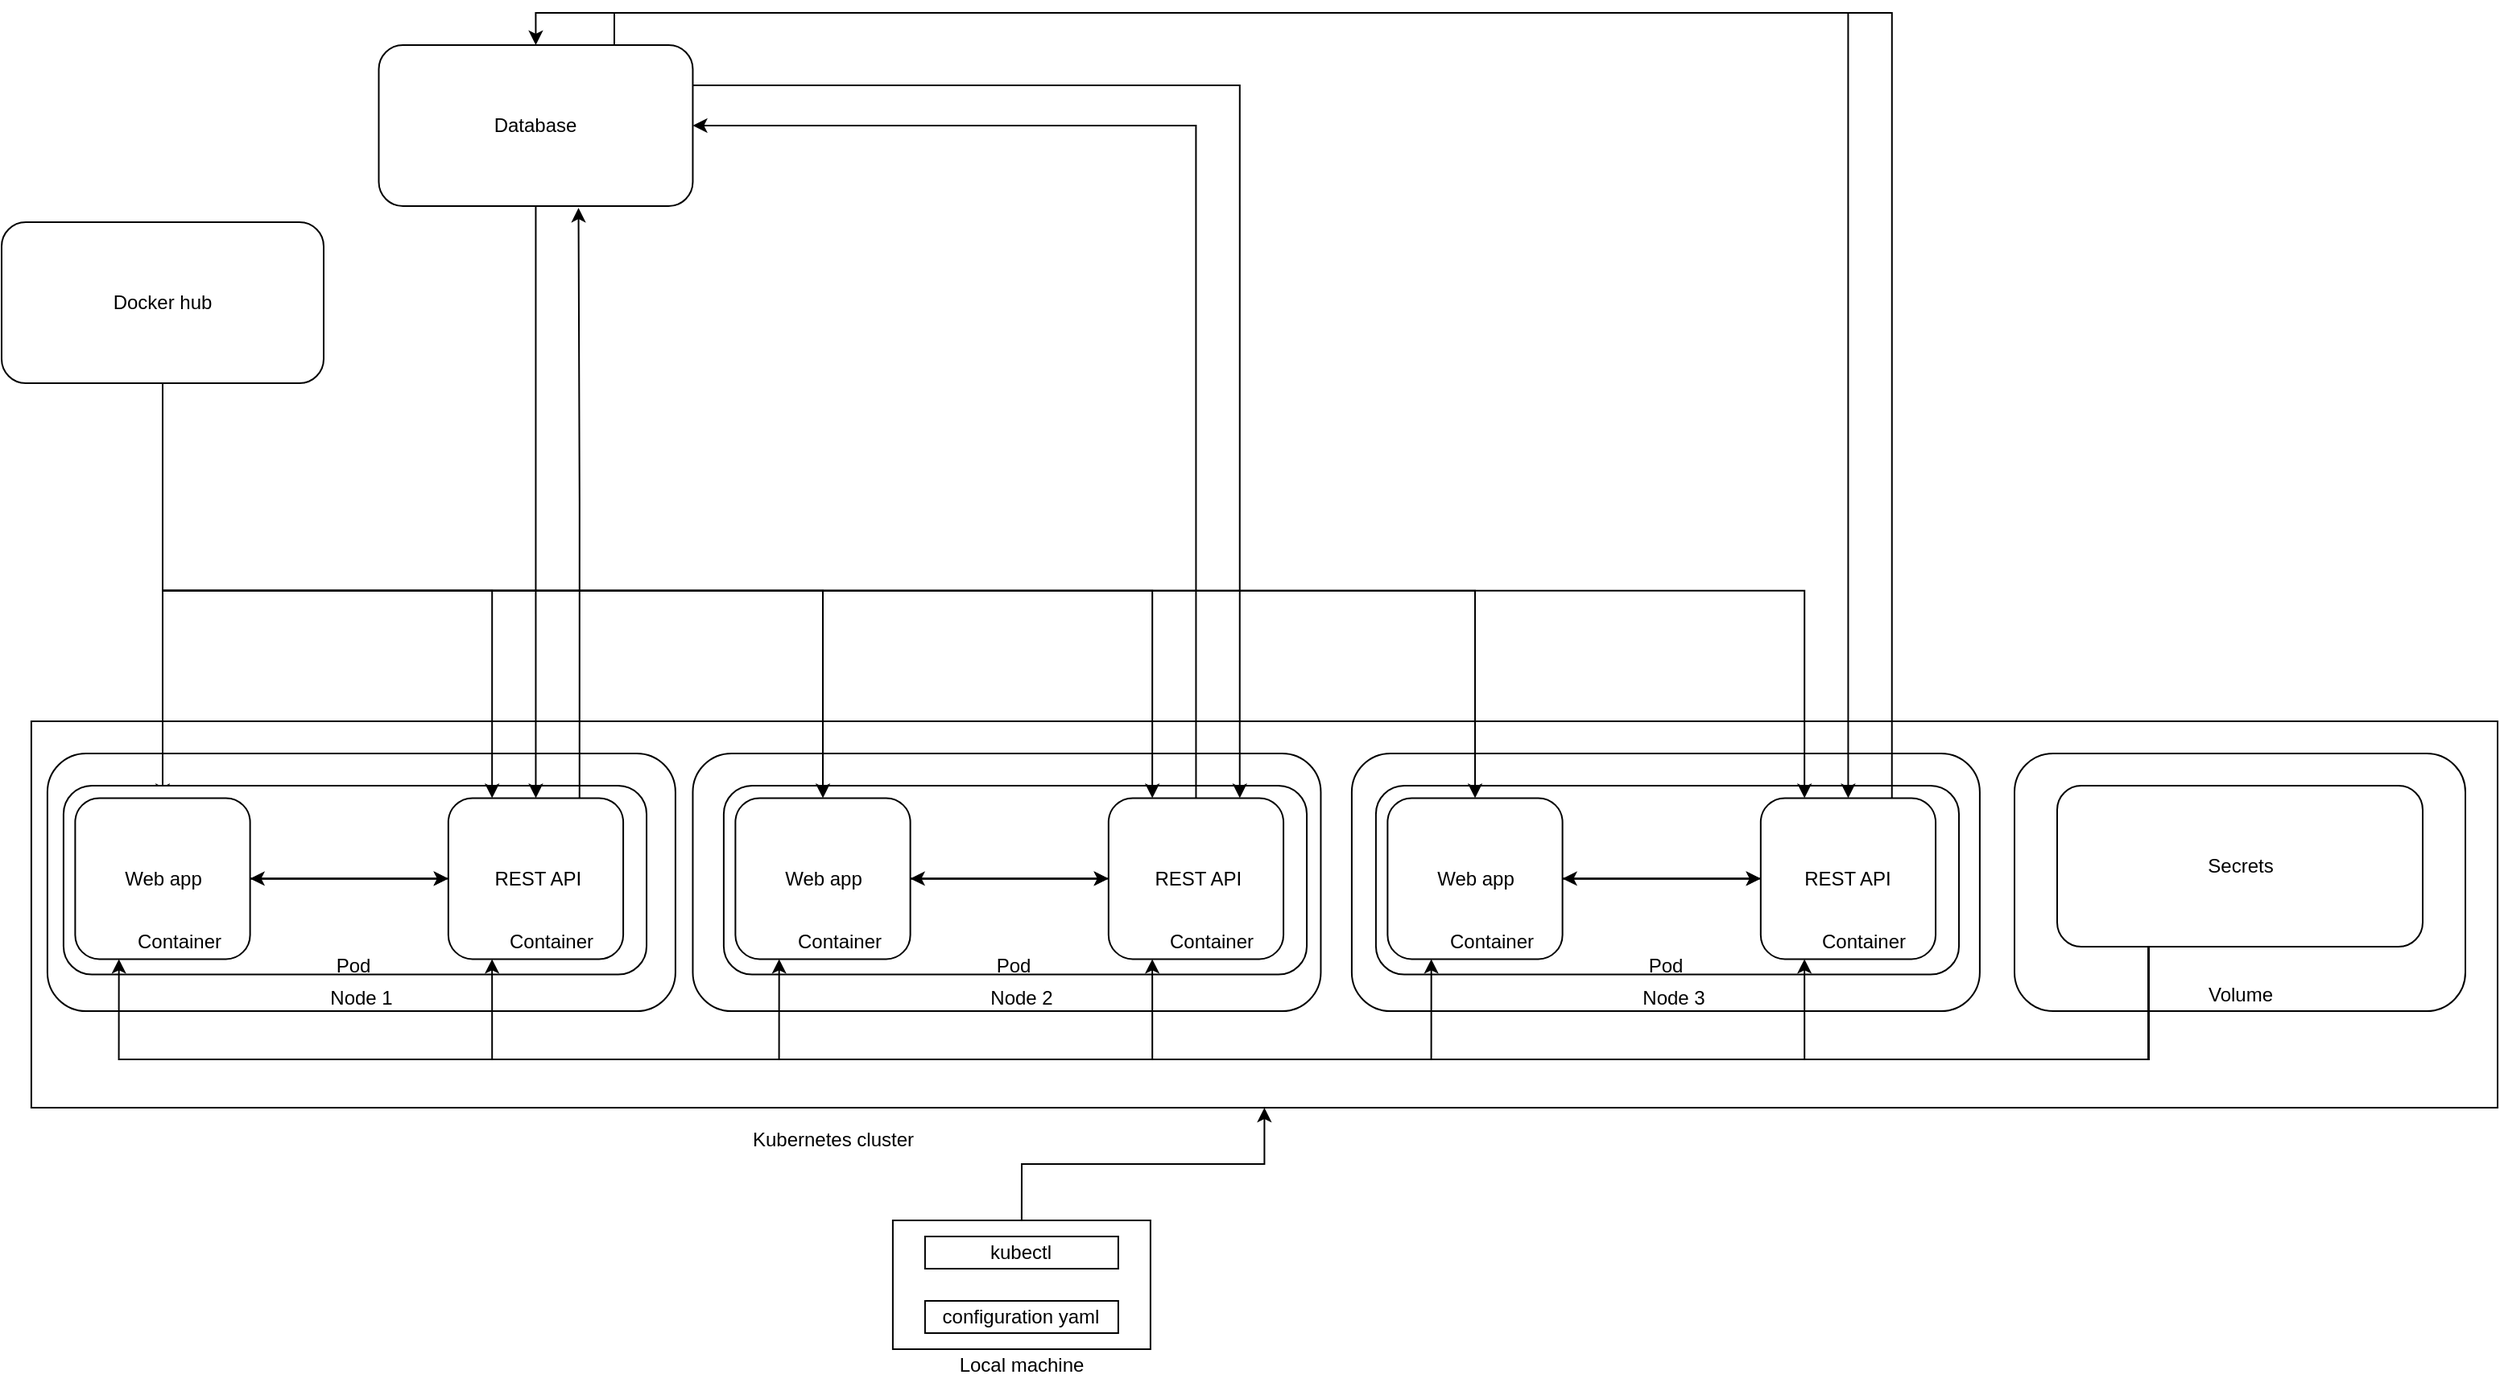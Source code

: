 <mxfile version="15.8.3" type="device"><diagram id="GPet4FI07J-QTirVetah" name="Page-1"><mxGraphModel dx="1558" dy="2132" grid="1" gridSize="10" guides="1" tooltips="1" connect="1" arrows="1" fold="1" page="1" pageScale="1" pageWidth="850" pageHeight="1100" math="0" shadow="0"><root><mxCell id="0"/><mxCell id="1" parent="0"/><mxCell id="NECqRIeSrZED96jREtmw-5" value="" style="group" vertex="1" connectable="0" parent="1"><mxGeometry x="793.45" y="900" width="160" height="100" as="geometry"/></mxCell><mxCell id="NECqRIeSrZED96jREtmw-1" value="" style="rounded=0;whiteSpace=wrap;html=1;" vertex="1" parent="NECqRIeSrZED96jREtmw-5"><mxGeometry width="160" height="80" as="geometry"/></mxCell><mxCell id="NECqRIeSrZED96jREtmw-2" value="kubectl" style="rounded=0;whiteSpace=wrap;html=1;" vertex="1" parent="NECqRIeSrZED96jREtmw-5"><mxGeometry x="20" y="10" width="120" height="20" as="geometry"/></mxCell><mxCell id="NECqRIeSrZED96jREtmw-3" value="configuration yaml" style="rounded=0;whiteSpace=wrap;html=1;" vertex="1" parent="NECqRIeSrZED96jREtmw-5"><mxGeometry x="20" y="50" width="120" height="20" as="geometry"/></mxCell><mxCell id="NECqRIeSrZED96jREtmw-4" value="Local machine" style="text;html=1;align=center;verticalAlign=middle;resizable=0;points=[];autosize=1;strokeColor=none;fillColor=none;" vertex="1" parent="NECqRIeSrZED96jREtmw-5"><mxGeometry x="35" y="80" width="90" height="20" as="geometry"/></mxCell><mxCell id="NECqRIeSrZED96jREtmw-111" style="edgeStyle=orthogonalEdgeStyle;rounded=0;orthogonalLoop=1;jettySize=auto;html=1;exitX=0.5;exitY=1;exitDx=0;exitDy=0;" edge="1" parent="1" source="NECqRIeSrZED96jREtmw-7"><mxGeometry relative="1" as="geometry"><mxPoint x="1024.706" y="830" as="targetPoint"/></mxGeometry></mxCell><mxCell id="NECqRIeSrZED96jREtmw-7" value="" style="rounded=0;whiteSpace=wrap;html=1;" vertex="1" parent="1"><mxGeometry x="258.45" y="590" width="1531.55" height="240" as="geometry"/></mxCell><mxCell id="NECqRIeSrZED96jREtmw-9" value="" style="rounded=1;whiteSpace=wrap;html=1;" vertex="1" parent="1"><mxGeometry x="268.45" y="610" width="390" height="160" as="geometry"/></mxCell><mxCell id="NECqRIeSrZED96jREtmw-14" value="Database" style="rounded=1;whiteSpace=wrap;html=1;" vertex="1" parent="1"><mxGeometry x="474.23" y="170" width="195" height="100" as="geometry"/></mxCell><mxCell id="NECqRIeSrZED96jREtmw-41" style="edgeStyle=orthogonalEdgeStyle;rounded=0;orthogonalLoop=1;jettySize=auto;html=1;exitX=0.5;exitY=1;exitDx=0;exitDy=0;" edge="1" parent="1" source="NECqRIeSrZED96jREtmw-23" target="NECqRIeSrZED96jREtmw-17"><mxGeometry relative="1" as="geometry"/></mxCell><mxCell id="NECqRIeSrZED96jREtmw-23" value="Docker hub" style="rounded=1;whiteSpace=wrap;html=1;" vertex="1" parent="1"><mxGeometry x="240" y="280" width="200" height="100" as="geometry"/></mxCell><mxCell id="NECqRIeSrZED96jREtmw-49" style="edgeStyle=orthogonalEdgeStyle;rounded=0;orthogonalLoop=1;jettySize=auto;html=1;exitX=0.5;exitY=0;exitDx=0;exitDy=0;" edge="1" parent="1" source="NECqRIeSrZED96jREtmw-1" target="NECqRIeSrZED96jREtmw-7"><mxGeometry relative="1" as="geometry"/></mxCell><mxCell id="NECqRIeSrZED96jREtmw-50" value="" style="group" vertex="1" connectable="0" parent="1"><mxGeometry x="278.45" y="630" width="420" height="200" as="geometry"/></mxCell><mxCell id="NECqRIeSrZED96jREtmw-38" value="" style="rounded=1;whiteSpace=wrap;html=1;" vertex="1" parent="NECqRIeSrZED96jREtmw-50"><mxGeometry width="362.069" height="117.308" as="geometry"/></mxCell><mxCell id="NECqRIeSrZED96jREtmw-17" value="Web app" style="rounded=1;whiteSpace=wrap;html=1;" vertex="1" parent="NECqRIeSrZED96jREtmw-50"><mxGeometry x="7.241" y="7.692" width="108.621" height="100" as="geometry"/></mxCell><mxCell id="NECqRIeSrZED96jREtmw-21" value="&lt;div&gt;Pod&lt;/div&gt;" style="text;html=1;align=center;verticalAlign=middle;resizable=0;points=[];autosize=1;strokeColor=none;fillColor=none;" vertex="1" parent="NECqRIeSrZED96jREtmw-50"><mxGeometry x="159.31" y="101.923" width="40" height="20" as="geometry"/></mxCell><mxCell id="NECqRIeSrZED96jREtmw-26" value="&amp;nbsp;REST API" style="rounded=1;whiteSpace=wrap;html=1;" vertex="1" parent="NECqRIeSrZED96jREtmw-50"><mxGeometry x="238.966" y="7.692" width="108.621" height="100" as="geometry"/></mxCell><mxCell id="NECqRIeSrZED96jREtmw-30" value="Container" style="text;html=1;align=center;verticalAlign=middle;resizable=0;points=[];autosize=1;strokeColor=none;fillColor=none;" vertex="1" parent="NECqRIeSrZED96jREtmw-50"><mxGeometry x="36.207" y="86.538" width="70" height="20" as="geometry"/></mxCell><mxCell id="NECqRIeSrZED96jREtmw-34" value="Container" style="text;html=1;align=center;verticalAlign=middle;resizable=0;points=[];autosize=1;strokeColor=none;fillColor=none;" vertex="1" parent="NECqRIeSrZED96jREtmw-50"><mxGeometry x="267.931" y="86.538" width="70" height="20" as="geometry"/></mxCell><mxCell id="NECqRIeSrZED96jREtmw-35" style="edgeStyle=orthogonalEdgeStyle;rounded=0;orthogonalLoop=1;jettySize=auto;html=1;exitX=1;exitY=0.5;exitDx=0;exitDy=0;entryX=0;entryY=0.5;entryDx=0;entryDy=0;" edge="1" parent="NECqRIeSrZED96jREtmw-50" source="NECqRIeSrZED96jREtmw-17" target="NECqRIeSrZED96jREtmw-26"><mxGeometry relative="1" as="geometry"/></mxCell><mxCell id="NECqRIeSrZED96jREtmw-39" style="edgeStyle=orthogonalEdgeStyle;rounded=0;orthogonalLoop=1;jettySize=auto;html=1;exitX=0;exitY=0.5;exitDx=0;exitDy=0;entryX=1;entryY=0.5;entryDx=0;entryDy=0;" edge="1" parent="NECqRIeSrZED96jREtmw-50" source="NECqRIeSrZED96jREtmw-26" target="NECqRIeSrZED96jREtmw-17"><mxGeometry relative="1" as="geometry"/></mxCell><mxCell id="NECqRIeSrZED96jREtmw-40" style="edgeStyle=orthogonalEdgeStyle;rounded=0;orthogonalLoop=1;jettySize=auto;html=1;exitX=1;exitY=0.5;exitDx=0;exitDy=0;entryX=0;entryY=0.5;entryDx=0;entryDy=0;" edge="1" parent="NECqRIeSrZED96jREtmw-50" source="NECqRIeSrZED96jREtmw-17" target="NECqRIeSrZED96jREtmw-26"><mxGeometry relative="1" as="geometry"/></mxCell><mxCell id="NECqRIeSrZED96jREtmw-18" value="&lt;div&gt;Node 1&lt;/div&gt;" style="text;html=1;align=center;verticalAlign=middle;resizable=0;points=[];autosize=1;strokeColor=none;fillColor=none;" vertex="1" parent="NECqRIeSrZED96jREtmw-50"><mxGeometry x="159.31" y="121.92" width="50" height="20" as="geometry"/></mxCell><mxCell id="NECqRIeSrZED96jREtmw-63" value="" style="rounded=1;whiteSpace=wrap;html=1;" vertex="1" parent="1"><mxGeometry x="669.23" y="610" width="390" height="160" as="geometry"/></mxCell><mxCell id="NECqRIeSrZED96jREtmw-65" value="" style="group" vertex="1" connectable="0" parent="1"><mxGeometry x="688.45" y="630" width="420" height="214.615" as="geometry"/></mxCell><mxCell id="NECqRIeSrZED96jREtmw-67" value="" style="rounded=1;whiteSpace=wrap;html=1;" vertex="1" parent="NECqRIeSrZED96jREtmw-65"><mxGeometry width="362.069" height="117.308" as="geometry"/></mxCell><mxCell id="NECqRIeSrZED96jREtmw-68" value="Web app" style="rounded=1;whiteSpace=wrap;html=1;" vertex="1" parent="NECqRIeSrZED96jREtmw-65"><mxGeometry x="7.241" y="7.692" width="108.621" height="100" as="geometry"/></mxCell><mxCell id="NECqRIeSrZED96jREtmw-69" value="&lt;div&gt;Pod&lt;/div&gt;" style="text;html=1;align=center;verticalAlign=middle;resizable=0;points=[];autosize=1;strokeColor=none;fillColor=none;" vertex="1" parent="NECqRIeSrZED96jREtmw-65"><mxGeometry x="159.31" y="101.923" width="40" height="20" as="geometry"/></mxCell><mxCell id="NECqRIeSrZED96jREtmw-70" value="&amp;nbsp;REST API" style="rounded=1;whiteSpace=wrap;html=1;" vertex="1" parent="NECqRIeSrZED96jREtmw-65"><mxGeometry x="238.966" y="7.692" width="108.621" height="100" as="geometry"/></mxCell><mxCell id="NECqRIeSrZED96jREtmw-71" value="Container" style="text;html=1;align=center;verticalAlign=middle;resizable=0;points=[];autosize=1;strokeColor=none;fillColor=none;" vertex="1" parent="NECqRIeSrZED96jREtmw-65"><mxGeometry x="36.207" y="86.538" width="70" height="20" as="geometry"/></mxCell><mxCell id="NECqRIeSrZED96jREtmw-72" value="Container" style="text;html=1;align=center;verticalAlign=middle;resizable=0;points=[];autosize=1;strokeColor=none;fillColor=none;" vertex="1" parent="NECqRIeSrZED96jREtmw-65"><mxGeometry x="267.931" y="86.538" width="70" height="20" as="geometry"/></mxCell><mxCell id="NECqRIeSrZED96jREtmw-73" style="edgeStyle=orthogonalEdgeStyle;rounded=0;orthogonalLoop=1;jettySize=auto;html=1;exitX=1;exitY=0.5;exitDx=0;exitDy=0;entryX=0;entryY=0.5;entryDx=0;entryDy=0;" edge="1" parent="NECqRIeSrZED96jREtmw-65" source="NECqRIeSrZED96jREtmw-68" target="NECqRIeSrZED96jREtmw-70"><mxGeometry relative="1" as="geometry"/></mxCell><mxCell id="NECqRIeSrZED96jREtmw-74" style="edgeStyle=orthogonalEdgeStyle;rounded=0;orthogonalLoop=1;jettySize=auto;html=1;exitX=0;exitY=0.5;exitDx=0;exitDy=0;entryX=1;entryY=0.5;entryDx=0;entryDy=0;" edge="1" parent="NECqRIeSrZED96jREtmw-65" source="NECqRIeSrZED96jREtmw-70" target="NECqRIeSrZED96jREtmw-68"><mxGeometry relative="1" as="geometry"/></mxCell><mxCell id="NECqRIeSrZED96jREtmw-75" style="edgeStyle=orthogonalEdgeStyle;rounded=0;orthogonalLoop=1;jettySize=auto;html=1;exitX=1;exitY=0.5;exitDx=0;exitDy=0;entryX=0;entryY=0.5;entryDx=0;entryDy=0;" edge="1" parent="NECqRIeSrZED96jREtmw-65" source="NECqRIeSrZED96jREtmw-68" target="NECqRIeSrZED96jREtmw-70"><mxGeometry relative="1" as="geometry"/></mxCell><mxCell id="NECqRIeSrZED96jREtmw-76" value="&lt;div&gt;Node 2&lt;br&gt;&lt;/div&gt;" style="text;html=1;align=center;verticalAlign=middle;resizable=0;points=[];autosize=1;strokeColor=none;fillColor=none;" vertex="1" parent="NECqRIeSrZED96jREtmw-65"><mxGeometry x="159.31" y="121.92" width="50" height="20" as="geometry"/></mxCell><mxCell id="NECqRIeSrZED96jREtmw-79" style="edgeStyle=orthogonalEdgeStyle;rounded=0;orthogonalLoop=1;jettySize=auto;html=1;exitX=0.5;exitY=1;exitDx=0;exitDy=0;entryX=0.25;entryY=0;entryDx=0;entryDy=0;" edge="1" parent="1" source="NECqRIeSrZED96jREtmw-23" target="NECqRIeSrZED96jREtmw-26"><mxGeometry relative="1" as="geometry"/></mxCell><mxCell id="NECqRIeSrZED96jREtmw-80" style="edgeStyle=orthogonalEdgeStyle;rounded=0;orthogonalLoop=1;jettySize=auto;html=1;exitX=0.5;exitY=1;exitDx=0;exitDy=0;entryX=0.5;entryY=0;entryDx=0;entryDy=0;" edge="1" parent="1" source="NECqRIeSrZED96jREtmw-23" target="NECqRIeSrZED96jREtmw-68"><mxGeometry relative="1" as="geometry"/></mxCell><mxCell id="NECqRIeSrZED96jREtmw-85" style="edgeStyle=orthogonalEdgeStyle;rounded=0;orthogonalLoop=1;jettySize=auto;html=1;exitX=0.5;exitY=0;exitDx=0;exitDy=0;entryX=1;entryY=0.5;entryDx=0;entryDy=0;" edge="1" parent="1" source="NECqRIeSrZED96jREtmw-70" target="NECqRIeSrZED96jREtmw-14"><mxGeometry relative="1" as="geometry"/></mxCell><mxCell id="NECqRIeSrZED96jREtmw-87" style="edgeStyle=orthogonalEdgeStyle;rounded=0;orthogonalLoop=1;jettySize=auto;html=1;exitX=0.5;exitY=1;exitDx=0;exitDy=0;entryX=0.25;entryY=0;entryDx=0;entryDy=0;" edge="1" parent="1" source="NECqRIeSrZED96jREtmw-23" target="NECqRIeSrZED96jREtmw-70"><mxGeometry relative="1" as="geometry"/></mxCell><mxCell id="NECqRIeSrZED96jREtmw-88" style="edgeStyle=orthogonalEdgeStyle;rounded=0;orthogonalLoop=1;jettySize=auto;html=1;exitX=0.5;exitY=1;exitDx=0;exitDy=0;entryX=0.5;entryY=0;entryDx=0;entryDy=0;" edge="1" parent="1" source="NECqRIeSrZED96jREtmw-14" target="NECqRIeSrZED96jREtmw-26"><mxGeometry relative="1" as="geometry"/></mxCell><mxCell id="NECqRIeSrZED96jREtmw-89" style="edgeStyle=orthogonalEdgeStyle;rounded=0;orthogonalLoop=1;jettySize=auto;html=1;exitX=0.75;exitY=0;exitDx=0;exitDy=0;entryX=0.636;entryY=1.011;entryDx=0;entryDy=0;entryPerimeter=0;" edge="1" parent="1" source="NECqRIeSrZED96jREtmw-26" target="NECqRIeSrZED96jREtmw-14"><mxGeometry relative="1" as="geometry"/></mxCell><mxCell id="NECqRIeSrZED96jREtmw-90" style="edgeStyle=orthogonalEdgeStyle;rounded=0;orthogonalLoop=1;jettySize=auto;html=1;exitX=1;exitY=0.25;exitDx=0;exitDy=0;entryX=0.75;entryY=0;entryDx=0;entryDy=0;" edge="1" parent="1" source="NECqRIeSrZED96jREtmw-14" target="NECqRIeSrZED96jREtmw-70"><mxGeometry relative="1" as="geometry"/></mxCell><mxCell id="NECqRIeSrZED96jREtmw-103" value="" style="rounded=1;whiteSpace=wrap;html=1;" vertex="1" parent="1"><mxGeometry x="1078.45" y="610" width="390" height="160" as="geometry"/></mxCell><mxCell id="NECqRIeSrZED96jREtmw-92" value="" style="group" vertex="1" connectable="0" parent="1"><mxGeometry x="1093.45" y="630" width="420" height="214.615" as="geometry"/></mxCell><mxCell id="NECqRIeSrZED96jREtmw-93" value="" style="rounded=1;whiteSpace=wrap;html=1;" vertex="1" parent="NECqRIeSrZED96jREtmw-92"><mxGeometry width="362.069" height="117.308" as="geometry"/></mxCell><mxCell id="NECqRIeSrZED96jREtmw-94" value="Web app" style="rounded=1;whiteSpace=wrap;html=1;" vertex="1" parent="NECqRIeSrZED96jREtmw-92"><mxGeometry x="7.241" y="7.692" width="108.621" height="100" as="geometry"/></mxCell><mxCell id="NECqRIeSrZED96jREtmw-95" value="&lt;div&gt;Pod&lt;/div&gt;" style="text;html=1;align=center;verticalAlign=middle;resizable=0;points=[];autosize=1;strokeColor=none;fillColor=none;" vertex="1" parent="NECqRIeSrZED96jREtmw-92"><mxGeometry x="159.31" y="101.923" width="40" height="20" as="geometry"/></mxCell><mxCell id="NECqRIeSrZED96jREtmw-96" value="REST API" style="rounded=1;whiteSpace=wrap;html=1;" vertex="1" parent="NECqRIeSrZED96jREtmw-92"><mxGeometry x="238.966" y="7.692" width="108.621" height="100" as="geometry"/></mxCell><mxCell id="NECqRIeSrZED96jREtmw-97" value="Container" style="text;html=1;align=center;verticalAlign=middle;resizable=0;points=[];autosize=1;strokeColor=none;fillColor=none;" vertex="1" parent="NECqRIeSrZED96jREtmw-92"><mxGeometry x="36.207" y="86.538" width="70" height="20" as="geometry"/></mxCell><mxCell id="NECqRIeSrZED96jREtmw-98" value="Container" style="text;html=1;align=center;verticalAlign=middle;resizable=0;points=[];autosize=1;strokeColor=none;fillColor=none;" vertex="1" parent="NECqRIeSrZED96jREtmw-92"><mxGeometry x="267.931" y="86.538" width="70" height="20" as="geometry"/></mxCell><mxCell id="NECqRIeSrZED96jREtmw-99" style="edgeStyle=orthogonalEdgeStyle;rounded=0;orthogonalLoop=1;jettySize=auto;html=1;exitX=1;exitY=0.5;exitDx=0;exitDy=0;entryX=0;entryY=0.5;entryDx=0;entryDy=0;" edge="1" parent="NECqRIeSrZED96jREtmw-92" source="NECqRIeSrZED96jREtmw-94" target="NECqRIeSrZED96jREtmw-96"><mxGeometry relative="1" as="geometry"/></mxCell><mxCell id="NECqRIeSrZED96jREtmw-100" style="edgeStyle=orthogonalEdgeStyle;rounded=0;orthogonalLoop=1;jettySize=auto;html=1;exitX=0;exitY=0.5;exitDx=0;exitDy=0;entryX=1;entryY=0.5;entryDx=0;entryDy=0;" edge="1" parent="NECqRIeSrZED96jREtmw-92" source="NECqRIeSrZED96jREtmw-96" target="NECqRIeSrZED96jREtmw-94"><mxGeometry relative="1" as="geometry"/></mxCell><mxCell id="NECqRIeSrZED96jREtmw-101" style="edgeStyle=orthogonalEdgeStyle;rounded=0;orthogonalLoop=1;jettySize=auto;html=1;exitX=1;exitY=0.5;exitDx=0;exitDy=0;entryX=0;entryY=0.5;entryDx=0;entryDy=0;" edge="1" parent="NECqRIeSrZED96jREtmw-92" source="NECqRIeSrZED96jREtmw-94" target="NECqRIeSrZED96jREtmw-96"><mxGeometry relative="1" as="geometry"/></mxCell><mxCell id="NECqRIeSrZED96jREtmw-102" value="&lt;div&gt;Node 3&lt;br&gt;&lt;/div&gt;" style="text;html=1;align=center;verticalAlign=middle;resizable=0;points=[];autosize=1;strokeColor=none;fillColor=none;" vertex="1" parent="NECqRIeSrZED96jREtmw-92"><mxGeometry x="159.31" y="121.92" width="50" height="20" as="geometry"/></mxCell><mxCell id="NECqRIeSrZED96jREtmw-104" style="edgeStyle=orthogonalEdgeStyle;rounded=0;orthogonalLoop=1;jettySize=auto;html=1;exitX=0.5;exitY=1;exitDx=0;exitDy=0;entryX=0.5;entryY=0;entryDx=0;entryDy=0;" edge="1" parent="1" source="NECqRIeSrZED96jREtmw-23" target="NECqRIeSrZED96jREtmw-94"><mxGeometry relative="1" as="geometry"/></mxCell><mxCell id="NECqRIeSrZED96jREtmw-105" style="edgeStyle=orthogonalEdgeStyle;rounded=0;orthogonalLoop=1;jettySize=auto;html=1;exitX=0.5;exitY=1;exitDx=0;exitDy=0;entryX=0.25;entryY=0;entryDx=0;entryDy=0;" edge="1" parent="1" source="NECqRIeSrZED96jREtmw-23" target="NECqRIeSrZED96jREtmw-96"><mxGeometry relative="1" as="geometry"/></mxCell><mxCell id="NECqRIeSrZED96jREtmw-106" style="edgeStyle=orthogonalEdgeStyle;rounded=0;orthogonalLoop=1;jettySize=auto;html=1;exitX=0.75;exitY=0;exitDx=0;exitDy=0;entryX=0.5;entryY=0;entryDx=0;entryDy=0;" edge="1" parent="1" source="NECqRIeSrZED96jREtmw-14" target="NECqRIeSrZED96jREtmw-96"><mxGeometry relative="1" as="geometry"/></mxCell><mxCell id="NECqRIeSrZED96jREtmw-107" style="edgeStyle=orthogonalEdgeStyle;rounded=0;orthogonalLoop=1;jettySize=auto;html=1;exitX=0.75;exitY=0;exitDx=0;exitDy=0;entryX=0.5;entryY=0;entryDx=0;entryDy=0;" edge="1" parent="1" source="NECqRIeSrZED96jREtmw-96" target="NECqRIeSrZED96jREtmw-14"><mxGeometry relative="1" as="geometry"/></mxCell><mxCell id="NECqRIeSrZED96jREtmw-108" value="" style="rounded=1;whiteSpace=wrap;html=1;" vertex="1" parent="1"><mxGeometry x="1490" y="610" width="280" height="160" as="geometry"/></mxCell><mxCell id="NECqRIeSrZED96jREtmw-109" value="Volume" style="text;html=1;align=center;verticalAlign=middle;resizable=0;points=[];autosize=1;strokeColor=none;fillColor=none;" vertex="1" parent="1"><mxGeometry x="1600" y="750" width="60" height="20" as="geometry"/></mxCell><mxCell id="NECqRIeSrZED96jREtmw-112" style="edgeStyle=orthogonalEdgeStyle;rounded=0;orthogonalLoop=1;jettySize=auto;html=1;exitX=0.25;exitY=1;exitDx=0;exitDy=0;entryX=0.25;entryY=1;entryDx=0;entryDy=0;" edge="1" parent="1" source="NECqRIeSrZED96jREtmw-110" target="NECqRIeSrZED96jREtmw-96"><mxGeometry relative="1" as="geometry"><Array as="points"><mxPoint x="1573" y="800"/><mxPoint x="1360" y="800"/></Array></mxGeometry></mxCell><mxCell id="NECqRIeSrZED96jREtmw-113" style="edgeStyle=orthogonalEdgeStyle;rounded=0;orthogonalLoop=1;jettySize=auto;html=1;exitX=0.25;exitY=1;exitDx=0;exitDy=0;entryX=0.25;entryY=1;entryDx=0;entryDy=0;" edge="1" parent="1" source="NECqRIeSrZED96jREtmw-110" target="NECqRIeSrZED96jREtmw-94"><mxGeometry relative="1" as="geometry"><Array as="points"><mxPoint x="1573" y="800"/><mxPoint x="1128" y="800"/></Array></mxGeometry></mxCell><mxCell id="NECqRIeSrZED96jREtmw-114" style="edgeStyle=orthogonalEdgeStyle;rounded=0;orthogonalLoop=1;jettySize=auto;html=1;exitX=0.25;exitY=1;exitDx=0;exitDy=0;entryX=0.25;entryY=1;entryDx=0;entryDy=0;" edge="1" parent="1" source="NECqRIeSrZED96jREtmw-110" target="NECqRIeSrZED96jREtmw-70"><mxGeometry relative="1" as="geometry"><Array as="points"><mxPoint x="1573" y="800"/><mxPoint x="955" y="800"/></Array></mxGeometry></mxCell><mxCell id="NECqRIeSrZED96jREtmw-115" style="edgeStyle=orthogonalEdgeStyle;rounded=0;orthogonalLoop=1;jettySize=auto;html=1;exitX=0.25;exitY=1;exitDx=0;exitDy=0;entryX=0.25;entryY=1;entryDx=0;entryDy=0;" edge="1" parent="1" source="NECqRIeSrZED96jREtmw-110" target="NECqRIeSrZED96jREtmw-68"><mxGeometry relative="1" as="geometry"><Array as="points"><mxPoint x="1573" y="800"/><mxPoint x="723" y="800"/></Array></mxGeometry></mxCell><mxCell id="NECqRIeSrZED96jREtmw-116" style="edgeStyle=orthogonalEdgeStyle;rounded=0;orthogonalLoop=1;jettySize=auto;html=1;exitX=0.25;exitY=1;exitDx=0;exitDy=0;entryX=0.25;entryY=1;entryDx=0;entryDy=0;" edge="1" parent="1" source="NECqRIeSrZED96jREtmw-110" target="NECqRIeSrZED96jREtmw-26"><mxGeometry relative="1" as="geometry"><Array as="points"><mxPoint x="1573" y="800"/><mxPoint x="545" y="800"/></Array></mxGeometry></mxCell><mxCell id="NECqRIeSrZED96jREtmw-117" style="edgeStyle=orthogonalEdgeStyle;rounded=0;orthogonalLoop=1;jettySize=auto;html=1;exitX=0.25;exitY=1;exitDx=0;exitDy=0;entryX=0.25;entryY=1;entryDx=0;entryDy=0;" edge="1" parent="1" source="NECqRIeSrZED96jREtmw-110" target="NECqRIeSrZED96jREtmw-17"><mxGeometry relative="1" as="geometry"><Array as="points"><mxPoint x="1573" y="800"/><mxPoint x="313" y="800"/></Array></mxGeometry></mxCell><mxCell id="NECqRIeSrZED96jREtmw-110" value="Secrets" style="rounded=1;whiteSpace=wrap;html=1;" vertex="1" parent="1"><mxGeometry x="1516.5" y="630" width="227" height="100" as="geometry"/></mxCell><mxCell id="NECqRIeSrZED96jREtmw-8" value="&lt;div&gt;Kubernetes cluster&lt;/div&gt;" style="text;html=1;align=center;verticalAlign=middle;resizable=0;points=[];autosize=1;strokeColor=none;fillColor=none;" vertex="1" parent="1"><mxGeometry x="695.693" y="839.995" width="120" height="20" as="geometry"/></mxCell></root></mxGraphModel></diagram></mxfile>
